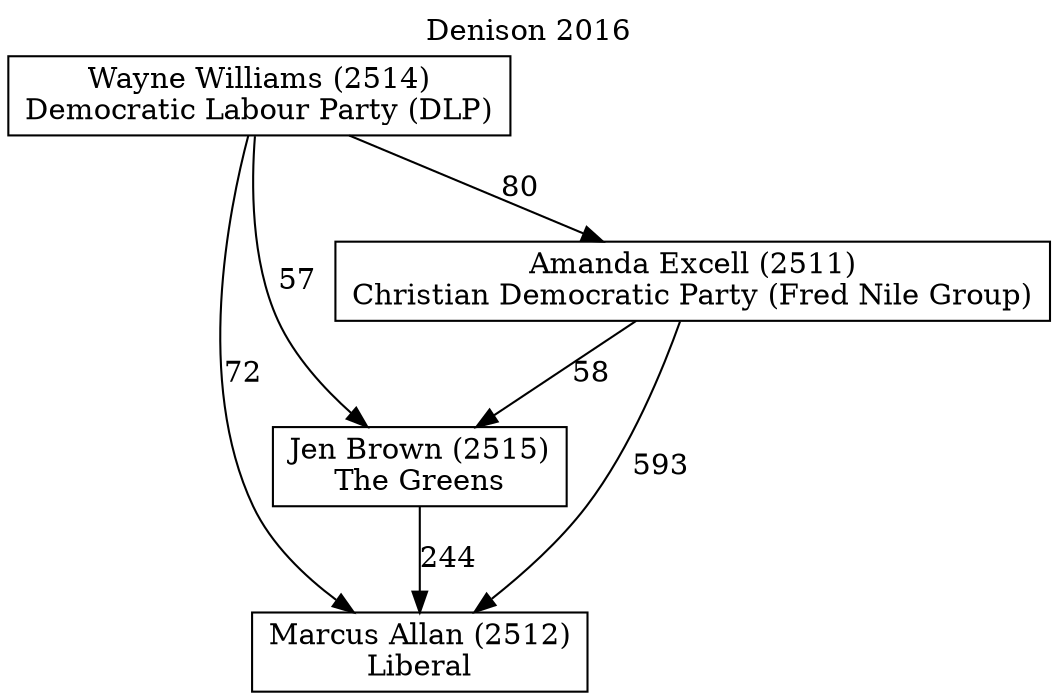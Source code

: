 // House preference flow
digraph "Marcus Allan (2512)_Denison_2016" {
	graph [label="Denison 2016" labelloc=t mclimit=10]
	node [shape=box]
	"Marcus Allan (2512)" [label="Marcus Allan (2512)
Liberal"]
	"Jen Brown (2515)" [label="Jen Brown (2515)
The Greens"]
	"Amanda Excell (2511)" [label="Amanda Excell (2511)
Christian Democratic Party (Fred Nile Group)"]
	"Wayne Williams (2514)" [label="Wayne Williams (2514)
Democratic Labour Party (DLP)"]
	"Jen Brown (2515)" -> "Marcus Allan (2512)" [label=244]
	"Amanda Excell (2511)" -> "Jen Brown (2515)" [label=58]
	"Wayne Williams (2514)" -> "Amanda Excell (2511)" [label=80]
	"Amanda Excell (2511)" -> "Marcus Allan (2512)" [label=593]
	"Wayne Williams (2514)" -> "Marcus Allan (2512)" [label=72]
	"Wayne Williams (2514)" -> "Jen Brown (2515)" [label=57]
}
